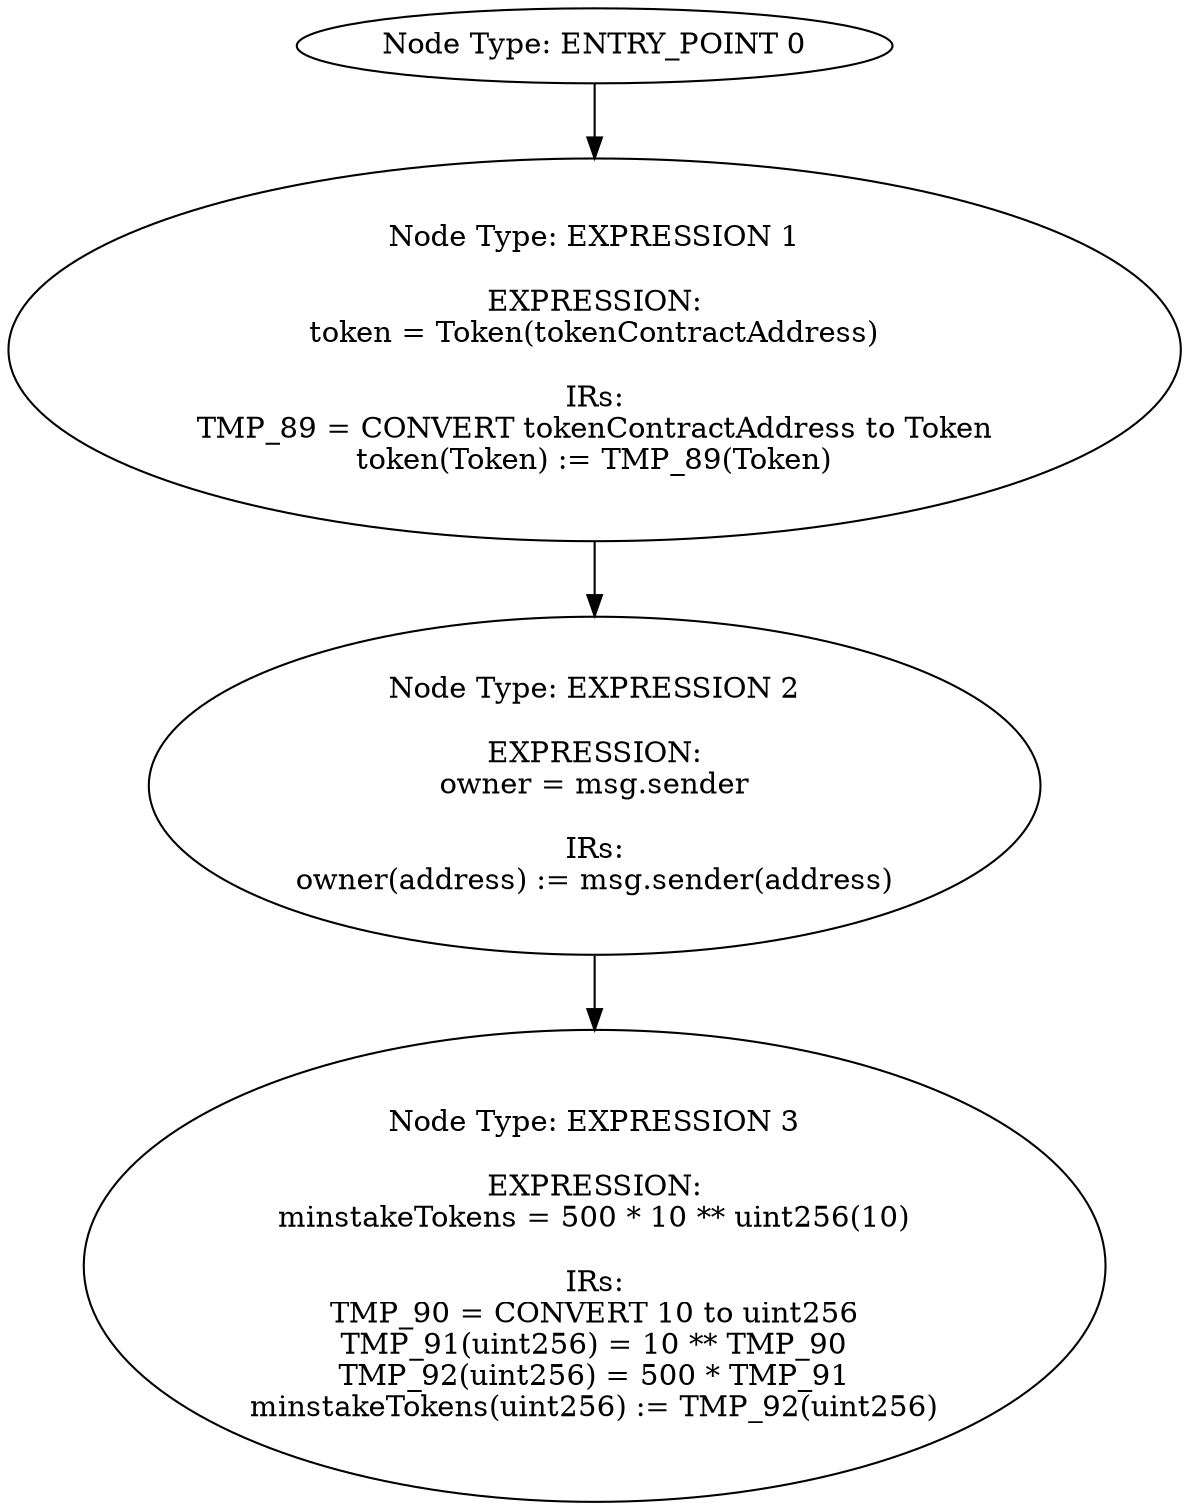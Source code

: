 digraph{
0[label="Node Type: ENTRY_POINT 0
"];
0->1;
1[label="Node Type: EXPRESSION 1

EXPRESSION:
token = Token(tokenContractAddress)

IRs:
TMP_89 = CONVERT tokenContractAddress to Token
token(Token) := TMP_89(Token)"];
1->2;
2[label="Node Type: EXPRESSION 2

EXPRESSION:
owner = msg.sender

IRs:
owner(address) := msg.sender(address)"];
2->3;
3[label="Node Type: EXPRESSION 3

EXPRESSION:
minstakeTokens = 500 * 10 ** uint256(10)

IRs:
TMP_90 = CONVERT 10 to uint256
TMP_91(uint256) = 10 ** TMP_90
TMP_92(uint256) = 500 * TMP_91
minstakeTokens(uint256) := TMP_92(uint256)"];
}
